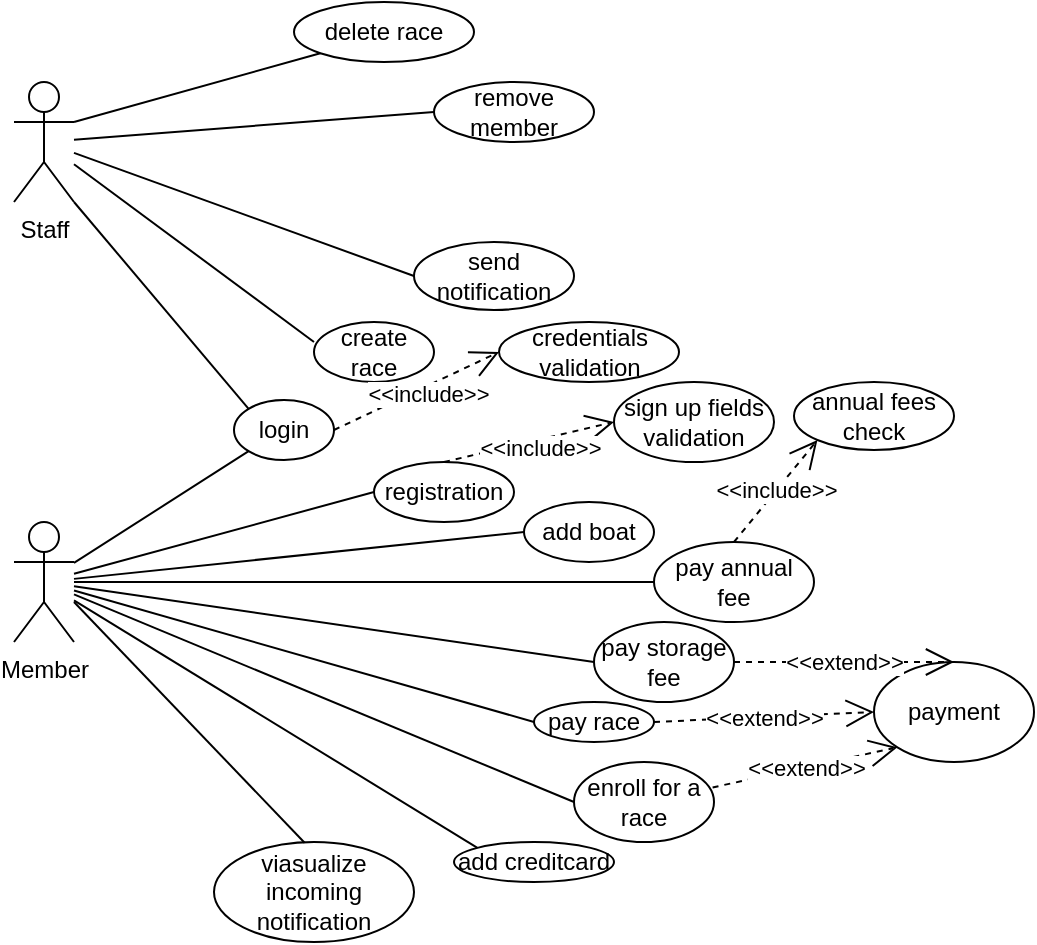 <mxfile version="20.5.3" type="device"><diagram id="j42H_sgApUxZM5Exl9Mm" name="Pagina-1"><mxGraphModel dx="317" dy="474" grid="1" gridSize="10" guides="1" tooltips="1" connect="1" arrows="1" fold="1" page="1" pageScale="1" pageWidth="1169" pageHeight="827" math="0" shadow="0"><root><mxCell id="0"/><mxCell id="1" parent="0"/><mxCell id="fRq-Ab_N_itOiVGUnFPU-1" value="Staff" style="shape=umlActor;verticalLabelPosition=bottom;verticalAlign=top;html=1;outlineConnect=0;" vertex="1" parent="1"><mxGeometry x="90" y="240" width="30" height="60" as="geometry"/></mxCell><mxCell id="fRq-Ab_N_itOiVGUnFPU-2" value="Member" style="shape=umlActor;verticalLabelPosition=bottom;verticalAlign=top;html=1;outlineConnect=0;" vertex="1" parent="1"><mxGeometry x="90" y="460" width="30" height="60" as="geometry"/></mxCell><mxCell id="fRq-Ab_N_itOiVGUnFPU-3" value="create race" style="ellipse;whiteSpace=wrap;html=1;" vertex="1" parent="1"><mxGeometry x="240" y="360" width="60" height="30" as="geometry"/></mxCell><mxCell id="fRq-Ab_N_itOiVGUnFPU-4" value="remove member" style="ellipse;whiteSpace=wrap;html=1;" vertex="1" parent="1"><mxGeometry x="300" y="240" width="80" height="30" as="geometry"/></mxCell><mxCell id="fRq-Ab_N_itOiVGUnFPU-5" value="send notification" style="ellipse;whiteSpace=wrap;html=1;" vertex="1" parent="1"><mxGeometry x="290" y="320" width="80" height="34" as="geometry"/></mxCell><mxCell id="fRq-Ab_N_itOiVGUnFPU-6" value="login" style="ellipse;whiteSpace=wrap;html=1;" vertex="1" parent="1"><mxGeometry x="200" y="399" width="50" height="30" as="geometry"/></mxCell><mxCell id="fRq-Ab_N_itOiVGUnFPU-7" value="" style="endArrow=none;html=1;rounded=0;exitX=0;exitY=0;exitDx=0;exitDy=0;entryX=1;entryY=1;entryDx=0;entryDy=0;entryPerimeter=0;" edge="1" parent="1" source="fRq-Ab_N_itOiVGUnFPU-6" target="fRq-Ab_N_itOiVGUnFPU-1"><mxGeometry width="50" height="50" relative="1" as="geometry"><mxPoint x="170" y="380" as="sourcePoint"/><mxPoint x="130" y="300" as="targetPoint"/></mxGeometry></mxCell><mxCell id="fRq-Ab_N_itOiVGUnFPU-8" value="" style="endArrow=none;html=1;rounded=0;entryX=0;entryY=1;entryDx=0;entryDy=0;" edge="1" parent="1" source="fRq-Ab_N_itOiVGUnFPU-2" target="fRq-Ab_N_itOiVGUnFPU-6"><mxGeometry width="50" height="50" relative="1" as="geometry"><mxPoint x="130" y="490" as="sourcePoint"/><mxPoint x="190" y="320" as="targetPoint"/></mxGeometry></mxCell><mxCell id="fRq-Ab_N_itOiVGUnFPU-9" value="registration" style="ellipse;whiteSpace=wrap;html=1;" vertex="1" parent="1"><mxGeometry x="270" y="430" width="70" height="30" as="geometry"/></mxCell><mxCell id="fRq-Ab_N_itOiVGUnFPU-10" value="" style="endArrow=none;html=1;rounded=0;entryX=0;entryY=0.5;entryDx=0;entryDy=0;" edge="1" parent="1" source="fRq-Ab_N_itOiVGUnFPU-2" target="fRq-Ab_N_itOiVGUnFPU-9"><mxGeometry width="50" height="50" relative="1" as="geometry"><mxPoint x="220" y="370" as="sourcePoint"/><mxPoint x="270" y="320" as="targetPoint"/></mxGeometry></mxCell><mxCell id="fRq-Ab_N_itOiVGUnFPU-11" value="" style="endArrow=none;html=1;rounded=0;entryX=0;entryY=0.5;entryDx=0;entryDy=0;" edge="1" parent="1" source="fRq-Ab_N_itOiVGUnFPU-1" target="fRq-Ab_N_itOiVGUnFPU-5"><mxGeometry width="50" height="50" relative="1" as="geometry"><mxPoint x="210" y="320" as="sourcePoint"/><mxPoint x="260" y="270" as="targetPoint"/></mxGeometry></mxCell><mxCell id="fRq-Ab_N_itOiVGUnFPU-12" value="" style="endArrow=none;html=1;rounded=0;entryX=0;entryY=0.333;entryDx=0;entryDy=0;entryPerimeter=0;" edge="1" parent="1" source="fRq-Ab_N_itOiVGUnFPU-1" target="fRq-Ab_N_itOiVGUnFPU-3"><mxGeometry width="50" height="50" relative="1" as="geometry"><mxPoint x="210" y="320" as="sourcePoint"/><mxPoint x="260" y="270" as="targetPoint"/></mxGeometry></mxCell><mxCell id="fRq-Ab_N_itOiVGUnFPU-13" value="" style="endArrow=none;html=1;rounded=0;entryX=0;entryY=0.5;entryDx=0;entryDy=0;" edge="1" parent="1" source="fRq-Ab_N_itOiVGUnFPU-1" target="fRq-Ab_N_itOiVGUnFPU-4"><mxGeometry width="50" height="50" relative="1" as="geometry"><mxPoint x="210" y="320" as="sourcePoint"/><mxPoint x="220" y="280" as="targetPoint"/></mxGeometry></mxCell><mxCell id="fRq-Ab_N_itOiVGUnFPU-15" value="delete race" style="ellipse;whiteSpace=wrap;html=1;" vertex="1" parent="1"><mxGeometry x="230" y="200" width="90" height="30" as="geometry"/></mxCell><mxCell id="fRq-Ab_N_itOiVGUnFPU-16" value="" style="endArrow=none;html=1;rounded=0;exitX=1;exitY=0.333;exitDx=0;exitDy=0;exitPerimeter=0;entryX=0;entryY=1;entryDx=0;entryDy=0;" edge="1" parent="1" source="fRq-Ab_N_itOiVGUnFPU-1" target="fRq-Ab_N_itOiVGUnFPU-15"><mxGeometry width="50" height="50" relative="1" as="geometry"><mxPoint x="210" y="320" as="sourcePoint"/><mxPoint x="260" y="270" as="targetPoint"/></mxGeometry></mxCell><mxCell id="fRq-Ab_N_itOiVGUnFPU-17" value="pay annual fee" style="ellipse;whiteSpace=wrap;html=1;" vertex="1" parent="1"><mxGeometry x="410" y="470" width="80" height="40" as="geometry"/></mxCell><mxCell id="fRq-Ab_N_itOiVGUnFPU-18" value="pay storage fee" style="ellipse;whiteSpace=wrap;html=1;" vertex="1" parent="1"><mxGeometry x="380" y="510" width="70" height="40" as="geometry"/></mxCell><mxCell id="fRq-Ab_N_itOiVGUnFPU-19" value="enroll for a race" style="ellipse;whiteSpace=wrap;html=1;" vertex="1" parent="1"><mxGeometry x="370" y="580" width="70" height="40" as="geometry"/></mxCell><mxCell id="fRq-Ab_N_itOiVGUnFPU-20" value="pay race" style="ellipse;whiteSpace=wrap;html=1;" vertex="1" parent="1"><mxGeometry x="350" y="550" width="60" height="20" as="geometry"/></mxCell><mxCell id="fRq-Ab_N_itOiVGUnFPU-21" value="viasualize incoming notification" style="ellipse;whiteSpace=wrap;html=1;" vertex="1" parent="1"><mxGeometry x="190" y="620" width="100" height="50" as="geometry"/></mxCell><mxCell id="fRq-Ab_N_itOiVGUnFPU-22" value="add creditcard" style="ellipse;whiteSpace=wrap;html=1;" vertex="1" parent="1"><mxGeometry x="310" y="620" width="80" height="20" as="geometry"/></mxCell><mxCell id="fRq-Ab_N_itOiVGUnFPU-23" value="add boat" style="ellipse;whiteSpace=wrap;html=1;" vertex="1" parent="1"><mxGeometry x="345" y="450" width="65" height="30" as="geometry"/></mxCell><mxCell id="fRq-Ab_N_itOiVGUnFPU-24" value="" style="endArrow=none;html=1;rounded=0;entryX=0;entryY=0.5;entryDx=0;entryDy=0;" edge="1" parent="1" source="fRq-Ab_N_itOiVGUnFPU-2" target="fRq-Ab_N_itOiVGUnFPU-17"><mxGeometry width="50" height="50" relative="1" as="geometry"><mxPoint x="220" y="560" as="sourcePoint"/><mxPoint x="270" y="510" as="targetPoint"/></mxGeometry></mxCell><mxCell id="fRq-Ab_N_itOiVGUnFPU-25" value="" style="endArrow=none;html=1;rounded=0;entryX=0;entryY=0.5;entryDx=0;entryDy=0;" edge="1" parent="1" source="fRq-Ab_N_itOiVGUnFPU-2" target="fRq-Ab_N_itOiVGUnFPU-18"><mxGeometry width="50" height="50" relative="1" as="geometry"><mxPoint x="220" y="560" as="sourcePoint"/><mxPoint x="270" y="510" as="targetPoint"/></mxGeometry></mxCell><mxCell id="fRq-Ab_N_itOiVGUnFPU-26" value="" style="endArrow=none;html=1;rounded=0;entryX=0;entryY=0.5;entryDx=0;entryDy=0;" edge="1" parent="1" source="fRq-Ab_N_itOiVGUnFPU-2" target="fRq-Ab_N_itOiVGUnFPU-20"><mxGeometry width="50" height="50" relative="1" as="geometry"><mxPoint x="220" y="560" as="sourcePoint"/><mxPoint x="270" y="510" as="targetPoint"/></mxGeometry></mxCell><mxCell id="fRq-Ab_N_itOiVGUnFPU-27" value="" style="endArrow=none;html=1;rounded=0;entryX=0;entryY=0.5;entryDx=0;entryDy=0;" edge="1" parent="1" source="fRq-Ab_N_itOiVGUnFPU-2" target="fRq-Ab_N_itOiVGUnFPU-19"><mxGeometry width="50" height="50" relative="1" as="geometry"><mxPoint x="220" y="560" as="sourcePoint"/><mxPoint x="270" y="510" as="targetPoint"/></mxGeometry></mxCell><mxCell id="fRq-Ab_N_itOiVGUnFPU-28" value="" style="endArrow=none;html=1;rounded=0;entryX=0;entryY=0;entryDx=0;entryDy=0;" edge="1" parent="1" source="fRq-Ab_N_itOiVGUnFPU-2" target="fRq-Ab_N_itOiVGUnFPU-22"><mxGeometry width="50" height="50" relative="1" as="geometry"><mxPoint x="170" y="570" as="sourcePoint"/><mxPoint x="270" y="510" as="targetPoint"/></mxGeometry></mxCell><mxCell id="fRq-Ab_N_itOiVGUnFPU-29" value="" style="endArrow=none;html=1;rounded=0;entryX=0;entryY=0.5;entryDx=0;entryDy=0;" edge="1" parent="1" source="fRq-Ab_N_itOiVGUnFPU-2" target="fRq-Ab_N_itOiVGUnFPU-23"><mxGeometry width="50" height="50" relative="1" as="geometry"><mxPoint x="220" y="480" as="sourcePoint"/><mxPoint x="270" y="430" as="targetPoint"/></mxGeometry></mxCell><mxCell id="fRq-Ab_N_itOiVGUnFPU-30" value="" style="endArrow=none;html=1;rounded=0;entryX=0.453;entryY=0.007;entryDx=0;entryDy=0;entryPerimeter=0;" edge="1" parent="1" target="fRq-Ab_N_itOiVGUnFPU-21"><mxGeometry width="50" height="50" relative="1" as="geometry"><mxPoint x="120" y="500" as="sourcePoint"/><mxPoint x="270" y="430" as="targetPoint"/></mxGeometry></mxCell><mxCell id="fRq-Ab_N_itOiVGUnFPU-32" value="credentials&lt;br&gt;validation" style="ellipse;whiteSpace=wrap;html=1;" vertex="1" parent="1"><mxGeometry x="332.5" y="360" width="90" height="30" as="geometry"/></mxCell><mxCell id="fRq-Ab_N_itOiVGUnFPU-33" value="&amp;lt;&amp;lt;include&amp;gt;&amp;gt;" style="endArrow=open;endSize=12;dashed=1;html=1;rounded=0;exitX=1;exitY=0.5;exitDx=0;exitDy=0;entryX=0;entryY=0.5;entryDx=0;entryDy=0;" edge="1" parent="1" source="fRq-Ab_N_itOiVGUnFPU-6" target="fRq-Ab_N_itOiVGUnFPU-32"><mxGeometry x="0.096" y="-4" width="160" relative="1" as="geometry"><mxPoint x="200" y="450" as="sourcePoint"/><mxPoint x="360" y="450" as="targetPoint"/><mxPoint as="offset"/></mxGeometry></mxCell><mxCell id="fRq-Ab_N_itOiVGUnFPU-34" value="annual fees check" style="ellipse;whiteSpace=wrap;html=1;" vertex="1" parent="1"><mxGeometry x="480" y="390" width="80" height="34" as="geometry"/></mxCell><mxCell id="fRq-Ab_N_itOiVGUnFPU-35" value="&amp;lt;&amp;lt;include&amp;gt;&amp;gt;" style="endArrow=open;endSize=12;dashed=1;html=1;rounded=0;exitX=0.5;exitY=0;exitDx=0;exitDy=0;entryX=0;entryY=1;entryDx=0;entryDy=0;" edge="1" parent="1" source="fRq-Ab_N_itOiVGUnFPU-17" target="fRq-Ab_N_itOiVGUnFPU-34"><mxGeometry width="160" relative="1" as="geometry"><mxPoint x="420" y="410" as="sourcePoint"/><mxPoint x="580" y="410" as="targetPoint"/></mxGeometry></mxCell><mxCell id="fRq-Ab_N_itOiVGUnFPU-36" value="payment" style="ellipse;whiteSpace=wrap;html=1;" vertex="1" parent="1"><mxGeometry x="520" y="530" width="80" height="50" as="geometry"/></mxCell><mxCell id="fRq-Ab_N_itOiVGUnFPU-37" value="&amp;lt;&amp;lt;extend&amp;gt;&amp;gt;" style="endArrow=open;endSize=12;dashed=1;html=1;rounded=0;exitX=0.99;exitY=0.318;exitDx=0;exitDy=0;exitPerimeter=0;entryX=0;entryY=1;entryDx=0;entryDy=0;" edge="1" parent="1" source="fRq-Ab_N_itOiVGUnFPU-19" target="fRq-Ab_N_itOiVGUnFPU-36"><mxGeometry width="160" relative="1" as="geometry"><mxPoint x="410" y="420" as="sourcePoint"/><mxPoint x="570" y="420" as="targetPoint"/></mxGeometry></mxCell><mxCell id="fRq-Ab_N_itOiVGUnFPU-38" value="&amp;lt;&amp;lt;extend&amp;gt;&amp;gt;" style="endArrow=open;endSize=12;dashed=1;html=1;rounded=0;exitX=1;exitY=0.5;exitDx=0;exitDy=0;entryX=0.5;entryY=0;entryDx=0;entryDy=0;" edge="1" parent="1" source="fRq-Ab_N_itOiVGUnFPU-18" target="fRq-Ab_N_itOiVGUnFPU-36"><mxGeometry width="160" relative="1" as="geometry"><mxPoint x="449.3" y="602.72" as="sourcePoint"/><mxPoint x="531.309" y="576.968" as="targetPoint"/></mxGeometry></mxCell><mxCell id="fRq-Ab_N_itOiVGUnFPU-39" value="&amp;lt;&amp;lt;extend&amp;gt;&amp;gt;" style="endArrow=open;endSize=12;dashed=1;html=1;rounded=0;entryX=0;entryY=0.5;entryDx=0;entryDy=0;exitX=1;exitY=0.5;exitDx=0;exitDy=0;" edge="1" parent="1" source="fRq-Ab_N_itOiVGUnFPU-20" target="fRq-Ab_N_itOiVGUnFPU-36"><mxGeometry width="160" relative="1" as="geometry"><mxPoint x="420" y="570" as="sourcePoint"/><mxPoint x="541.309" y="586.968" as="targetPoint"/></mxGeometry></mxCell><mxCell id="fRq-Ab_N_itOiVGUnFPU-40" value="sign up fields validation" style="ellipse;whiteSpace=wrap;html=1;" vertex="1" parent="1"><mxGeometry x="390" y="390" width="80" height="40" as="geometry"/></mxCell><mxCell id="fRq-Ab_N_itOiVGUnFPU-41" value="&amp;lt;&amp;lt;include&amp;gt;&amp;gt;" style="endArrow=open;endSize=12;dashed=1;html=1;rounded=0;exitX=0.5;exitY=0;exitDx=0;exitDy=0;entryX=0;entryY=0.5;entryDx=0;entryDy=0;" edge="1" parent="1" source="fRq-Ab_N_itOiVGUnFPU-9" target="fRq-Ab_N_itOiVGUnFPU-40"><mxGeometry x="0.096" y="-4" width="160" relative="1" as="geometry"><mxPoint x="260" y="424" as="sourcePoint"/><mxPoint x="342.5" y="385" as="targetPoint"/><mxPoint as="offset"/></mxGeometry></mxCell></root></mxGraphModel></diagram></mxfile>